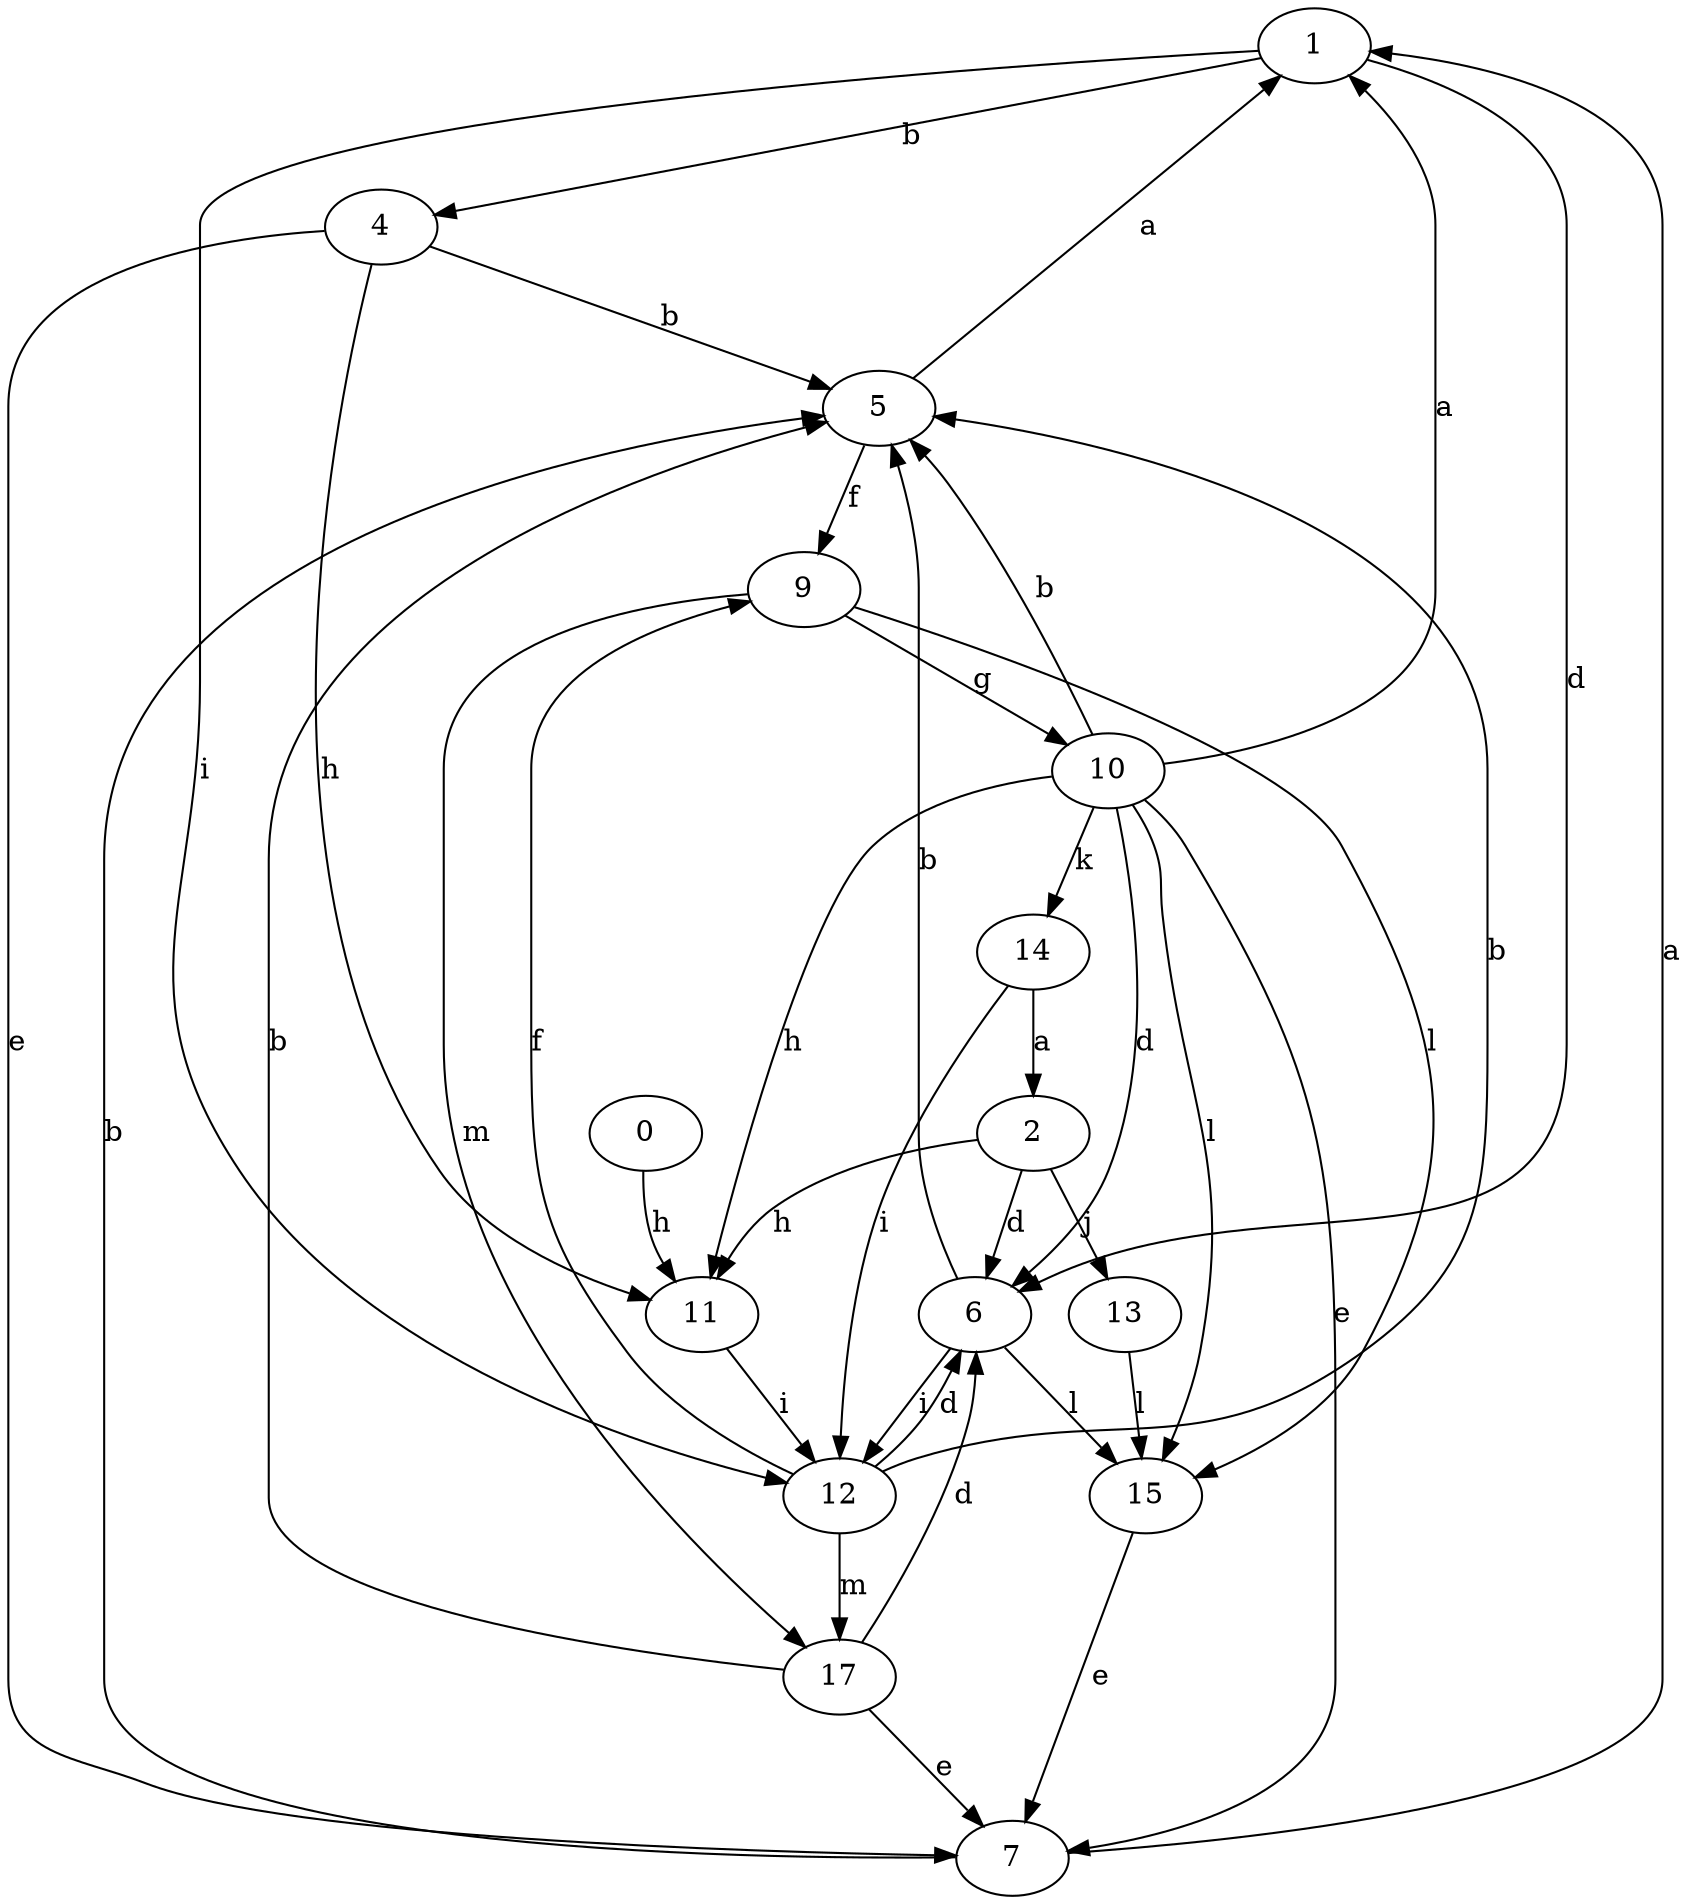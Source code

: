 strict digraph  {
1;
0;
2;
4;
5;
6;
7;
9;
10;
11;
12;
13;
14;
15;
17;
1 -> 4  [label=b];
1 -> 6  [label=d];
1 -> 12  [label=i];
0 -> 11  [label=h];
2 -> 6  [label=d];
2 -> 11  [label=h];
2 -> 13  [label=j];
4 -> 5  [label=b];
4 -> 7  [label=e];
4 -> 11  [label=h];
5 -> 1  [label=a];
5 -> 9  [label=f];
6 -> 5  [label=b];
6 -> 12  [label=i];
6 -> 15  [label=l];
7 -> 1  [label=a];
7 -> 5  [label=b];
9 -> 10  [label=g];
9 -> 15  [label=l];
9 -> 17  [label=m];
10 -> 1  [label=a];
10 -> 5  [label=b];
10 -> 6  [label=d];
10 -> 7  [label=e];
10 -> 11  [label=h];
10 -> 14  [label=k];
10 -> 15  [label=l];
11 -> 12  [label=i];
12 -> 5  [label=b];
12 -> 6  [label=d];
12 -> 9  [label=f];
12 -> 17  [label=m];
13 -> 15  [label=l];
14 -> 2  [label=a];
14 -> 12  [label=i];
15 -> 7  [label=e];
17 -> 5  [label=b];
17 -> 6  [label=d];
17 -> 7  [label=e];
}
